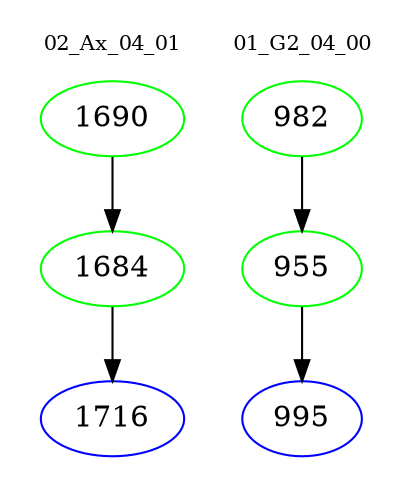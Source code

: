 digraph{
subgraph cluster_0 {
color = white
label = "02_Ax_04_01";
fontsize=10;
T0_1690 [label="1690", color="green"]
T0_1690 -> T0_1684 [color="black"]
T0_1684 [label="1684", color="green"]
T0_1684 -> T0_1716 [color="black"]
T0_1716 [label="1716", color="blue"]
}
subgraph cluster_1 {
color = white
label = "01_G2_04_00";
fontsize=10;
T1_982 [label="982", color="green"]
T1_982 -> T1_955 [color="black"]
T1_955 [label="955", color="green"]
T1_955 -> T1_995 [color="black"]
T1_995 [label="995", color="blue"]
}
}
